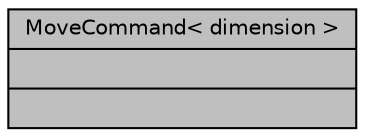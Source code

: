 digraph "MoveCommand&lt; dimension &gt;"
{
  edge [fontname="Helvetica",fontsize="10",labelfontname="Helvetica",labelfontsize="10"];
  node [fontname="Helvetica",fontsize="10",shape=record];
  Node1 [label="{MoveCommand\< dimension \>\n||}",height=0.2,width=0.4,color="black", fillcolor="grey75", style="filled", fontcolor="black"];
}
